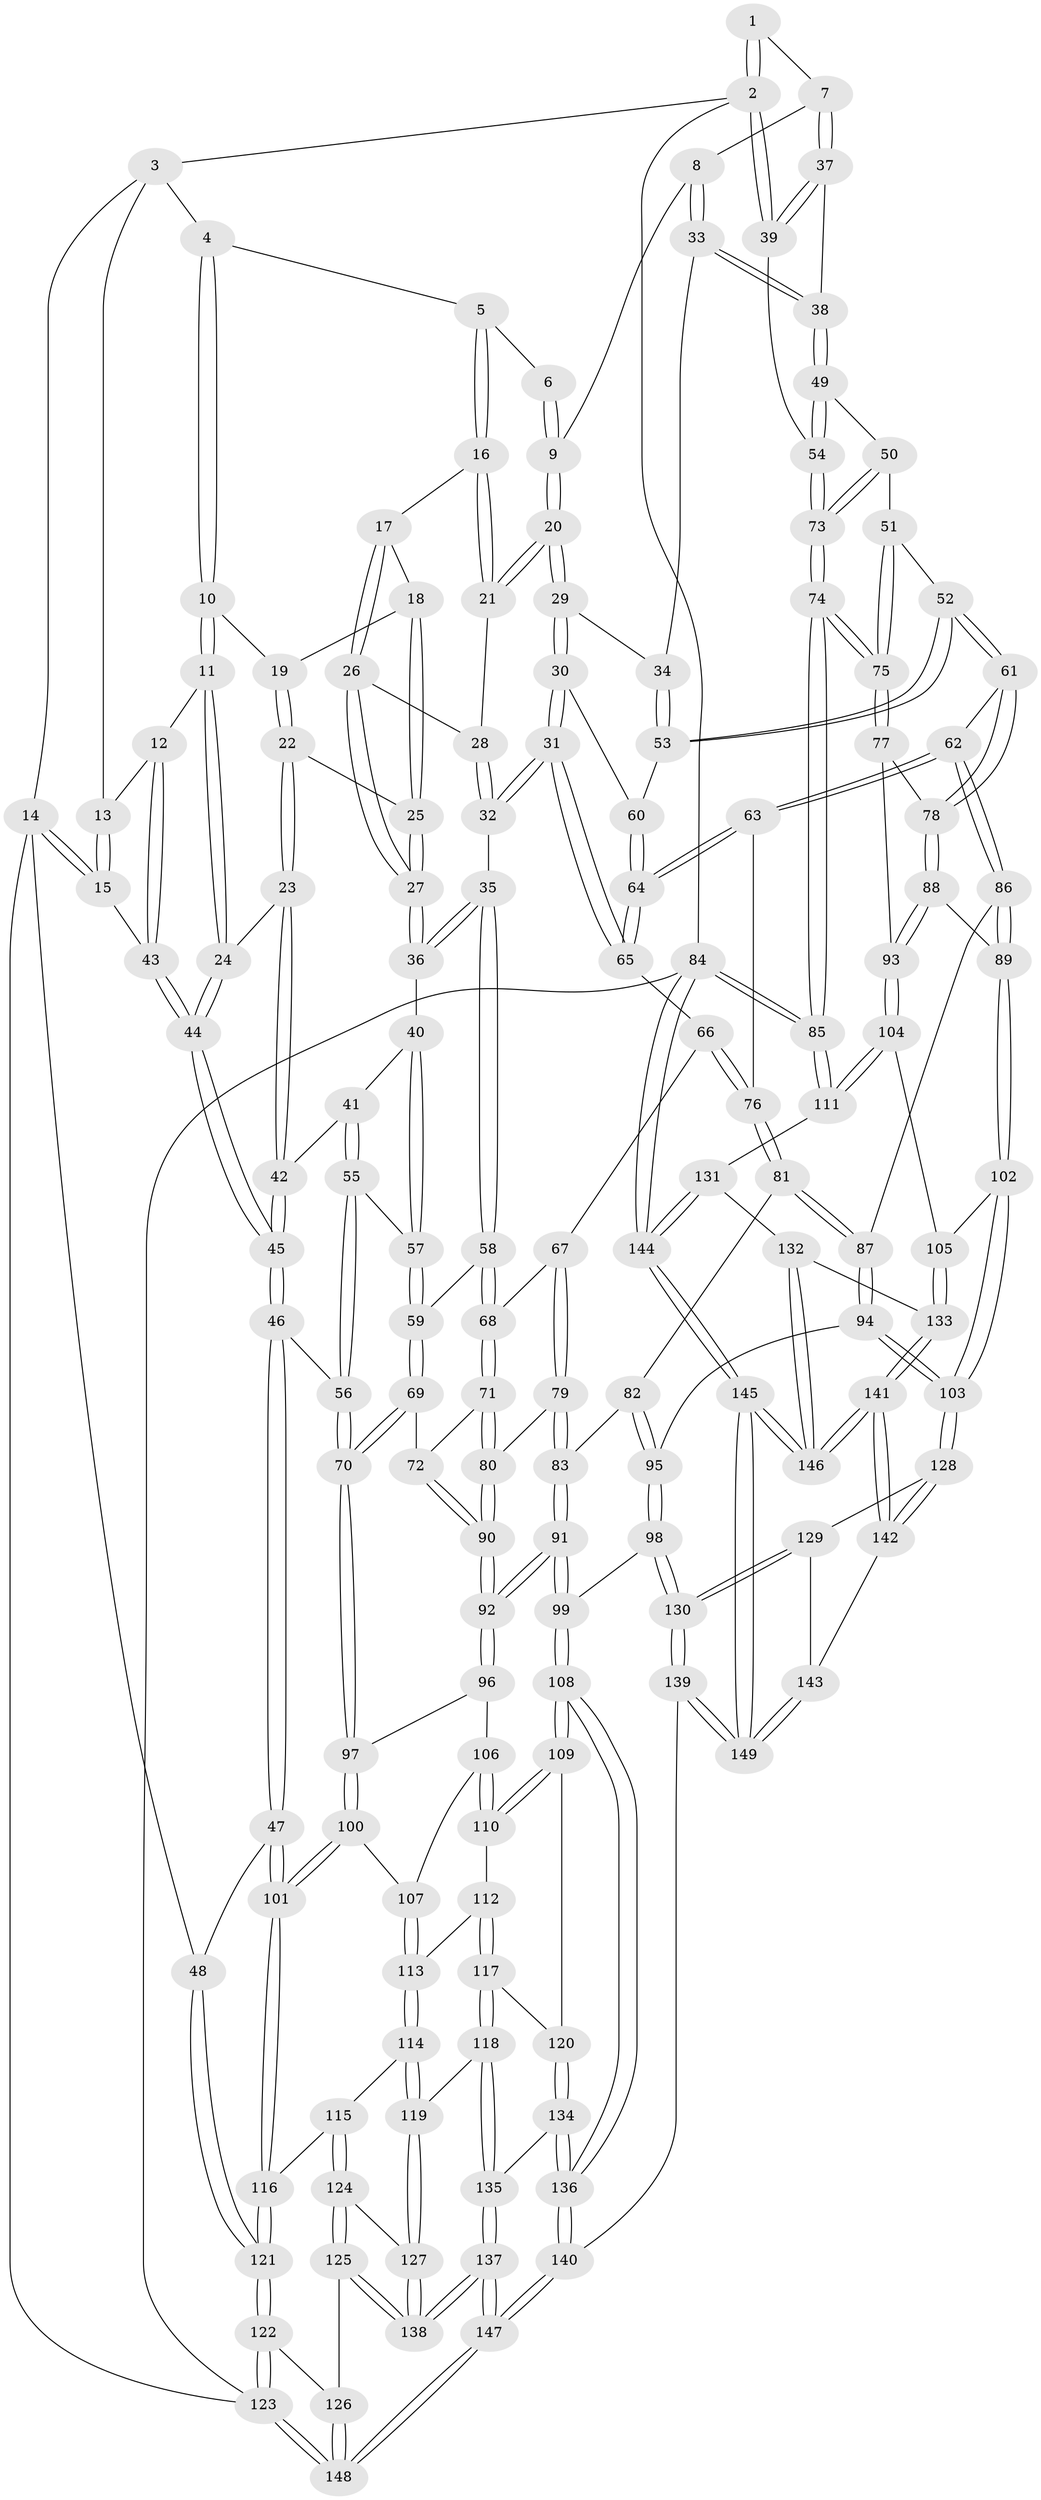 // coarse degree distribution, {7: 0.045454545454545456, 3: 0.29545454545454547, 2: 0.09090909090909091, 4: 0.1590909090909091, 5: 0.1590909090909091, 6: 0.11363636363636363, 1: 0.06818181818181818, 12: 0.022727272727272728, 9: 0.022727272727272728, 8: 0.022727272727272728}
// Generated by graph-tools (version 1.1) at 2025/06/03/04/25 22:06:12]
// undirected, 149 vertices, 369 edges
graph export_dot {
graph [start="1"]
  node [color=gray90,style=filled];
  1 [pos="+0.844476392984316+0"];
  2 [pos="+1+0"];
  3 [pos="+0.15352234613338456+0"];
  4 [pos="+0.24379531998084664+0"];
  5 [pos="+0.43815850389915073+0"];
  6 [pos="+0.6880640773243454+0"];
  7 [pos="+0.8758510220649179+0.1430642808844006"];
  8 [pos="+0.726981978722529+0.12878821450519007"];
  9 [pos="+0.7049478224737783+0.12087772946233484"];
  10 [pos="+0.26854968039654653+0.07158820845083294"];
  11 [pos="+0.16033105189294203+0.17853954275389744"];
  12 [pos="+0.14674095278143354+0.17083211546569457"];
  13 [pos="+0.14564355851244526+0"];
  14 [pos="+0+0.20353347785372344"];
  15 [pos="+0+0.20249069554764634"];
  16 [pos="+0.4410992606432117+0"];
  17 [pos="+0.39989454379733985+0.08148241601275999"];
  18 [pos="+0.3068546500546793+0.1009770319221935"];
  19 [pos="+0.26940180551067483+0.07295973730480958"];
  20 [pos="+0.6572530308053082+0.1613218848292406"];
  21 [pos="+0.5514609847709142+0.12314828648488517"];
  22 [pos="+0.2724006054368294+0.18437138349658033"];
  23 [pos="+0.20689007132980264+0.2137931004074161"];
  24 [pos="+0.1875560378237434+0.20122775250926087"];
  25 [pos="+0.29161894226357193+0.1804317690128469"];
  26 [pos="+0.40184642051878217+0.16102135347032562"];
  27 [pos="+0.37837478567466454+0.186124017102334"];
  28 [pos="+0.4778835105516523+0.18072531421443358"];
  29 [pos="+0.624283384696591+0.2929834895324193"];
  30 [pos="+0.6065738163056331+0.31616547486519836"];
  31 [pos="+0.600584035313943+0.3207201087694647"];
  32 [pos="+0.542833955616257+0.3168885842597535"];
  33 [pos="+0.7965176337430552+0.2956512111420654"];
  34 [pos="+0.7947628243354576+0.29725023055337896"];
  35 [pos="+0.4800810040008952+0.34098808578511197"];
  36 [pos="+0.3830091524026093+0.29112772274501053"];
  37 [pos="+0.8804385282687115+0.14628457819534996"];
  38 [pos="+0.9066115237793961+0.2577288061221264"];
  39 [pos="+1+0"];
  40 [pos="+0.3132543608264731+0.3258852290711735"];
  41 [pos="+0.27109968755606034+0.3113088822084021"];
  42 [pos="+0.22269665386169019+0.2664031427010453"];
  43 [pos="+0.0009550518864650582+0.20541421920772965"];
  44 [pos="+0.08253087597804769+0.3496426719961708"];
  45 [pos="+0.10354742947191169+0.40960415018249596"];
  46 [pos="+0.09667862562720458+0.49317057255953606"];
  47 [pos="+0+0.5470844313084529"];
  48 [pos="+0+0.5571880158674515"];
  49 [pos="+0.920926835232464+0.2697224301959114"];
  50 [pos="+0.9181798530740709+0.4058401169717654"];
  51 [pos="+0.906165394514869+0.42413555454254415"];
  52 [pos="+0.8450120652545461+0.46402977618940155"];
  53 [pos="+0.7904475311661171+0.37473457696027035"];
  54 [pos="+1+0.25285090048200826"];
  55 [pos="+0.21511642309971798+0.40948634016927465"];
  56 [pos="+0.10982167040292444+0.4954074287398029"];
  57 [pos="+0.3238631112450429+0.4073413524063278"];
  58 [pos="+0.45321521137895865+0.40316422014317366"];
  59 [pos="+0.331343643835158+0.42376120817319846"];
  60 [pos="+0.7262336510820525+0.38047222628813215"];
  61 [pos="+0.8332937040033088+0.487128859464904"];
  62 [pos="+0.7395295309105012+0.5092514896702975"];
  63 [pos="+0.7382891947559215+0.5084275164994772"];
  64 [pos="+0.7289405849756221+0.4966842313566549"];
  65 [pos="+0.6130757993575717+0.4055742275967527"];
  66 [pos="+0.5668455119073532+0.4999464538045582"];
  67 [pos="+0.5293531605505+0.5098005677889921"];
  68 [pos="+0.46277108147248336+0.4824110448401804"];
  69 [pos="+0.3069575593890722+0.5379924176666502"];
  70 [pos="+0.2663888159280543+0.5682299687668763"];
  71 [pos="+0.42072745893192176+0.5168104167250319"];
  72 [pos="+0.3851220729673922+0.5334477485736379"];
  73 [pos="+1+0.4024530367250157"];
  74 [pos="+1+0.6875233449787074"];
  75 [pos="+1+0.6710377534850404"];
  76 [pos="+0.5995158897312058+0.5331776950634245"];
  77 [pos="+0.902594495178247+0.5734243130448046"];
  78 [pos="+0.8695574156200087+0.5554457629093447"];
  79 [pos="+0.5186893846392071+0.5645912017942272"];
  80 [pos="+0.48498211602502167+0.5950656221349099"];
  81 [pos="+0.6127062514235633+0.5943650724014318"];
  82 [pos="+0.6071785177872812+0.5988678386348002"];
  83 [pos="+0.5646833653030682+0.6185457289004601"];
  84 [pos="+1+1"];
  85 [pos="+1+0.7052640253193018"];
  86 [pos="+0.7137004616063578+0.5999614597137063"];
  87 [pos="+0.6775087636712182+0.6145647392871729"];
  88 [pos="+0.8400485738043849+0.6054530020210324"];
  89 [pos="+0.7647137262750971+0.6559996849731836"];
  90 [pos="+0.46232233232474274+0.6516364925680966"];
  91 [pos="+0.5029992099630992+0.7267048462899031"];
  92 [pos="+0.4633226879207953+0.6864477252451432"];
  93 [pos="+0.8709025765434226+0.7109096790488559"];
  94 [pos="+0.6236998719803394+0.7741364417245714"];
  95 [pos="+0.6138047281747261+0.7756622596395251"];
  96 [pos="+0.36142135823321775+0.673250154026828"];
  97 [pos="+0.2695397740814567+0.5849731672561604"];
  98 [pos="+0.5825489316596788+0.783839534651673"];
  99 [pos="+0.5205922162891914+0.7668469709879924"];
  100 [pos="+0.21922894587161598+0.7099580725271293"];
  101 [pos="+0.13883290296144496+0.7622223534301673"];
  102 [pos="+0.7842171284295038+0.7837222687424343"];
  103 [pos="+0.7602083612133069+0.7997079283577264"];
  104 [pos="+0.8770200156181901+0.7689562264915324"];
  105 [pos="+0.858277679475476+0.7778015968018271"];
  106 [pos="+0.3463072682087206+0.7175546782541886"];
  107 [pos="+0.25114120855113625+0.7354875012414213"];
  108 [pos="+0.46575836341090004+0.8149498359866313"];
  109 [pos="+0.38327611351963264+0.8277256991299006"];
  110 [pos="+0.34350711793824135+0.7489894004685663"];
  111 [pos="+1+0.7188168221989768"];
  112 [pos="+0.2863113151399665+0.7629658785569109"];
  113 [pos="+0.2595508110735941+0.7455945449563494"];
  114 [pos="+0.2533677812688098+0.8199329253083566"];
  115 [pos="+0.1348740462518149+0.7936167374028339"];
  116 [pos="+0.13338927154165015+0.7898883731129172"];
  117 [pos="+0.3090760560882355+0.8439109672375318"];
  118 [pos="+0.2958470049121204+0.8516097201548116"];
  119 [pos="+0.2956644575268393+0.8516428330983061"];
  120 [pos="+0.3759779386070618+0.8330083213554558"];
  121 [pos="+0+0.8671047918020175"];
  122 [pos="+0+1"];
  123 [pos="+0+1"];
  124 [pos="+0.14241119409769123+0.8599489166946793"];
  125 [pos="+0.1320044014572342+0.9080413962320264"];
  126 [pos="+0.06965857149610495+0.9271339801236319"];
  127 [pos="+0.2650640195639857+0.8775064108229266"];
  128 [pos="+0.7591397456062178+0.822822368268309"];
  129 [pos="+0.6635162702924242+0.9229100902652067"];
  130 [pos="+0.5986517640894575+0.9637999905048744"];
  131 [pos="+0.9739557215766296+0.9036228680782975"];
  132 [pos="+0.9618599543122609+0.9104039164487986"];
  133 [pos="+0.9034268968267218+0.920049466203568"];
  134 [pos="+0.37261673001423884+0.9031934306126849"];
  135 [pos="+0.3221439535400161+0.9370640649359474"];
  136 [pos="+0.4711806953086347+1"];
  137 [pos="+0.260498489106155+1"];
  138 [pos="+0.22387449375412033+1"];
  139 [pos="+0.5497414595607754+1"];
  140 [pos="+0.49342722512773496+1"];
  141 [pos="+0.8722157237213178+0.9815588231036871"];
  142 [pos="+0.7722773236710854+0.9142335772413123"];
  143 [pos="+0.7470826836126774+0.9513202965976537"];
  144 [pos="+1+1"];
  145 [pos="+0.9870851589089081+1"];
  146 [pos="+0.9744261071739645+1"];
  147 [pos="+0.2820730545093707+1"];
  148 [pos="+0.16616582166611715+1"];
  149 [pos="+0.607711248717949+1"];
  1 -- 2;
  1 -- 2;
  1 -- 7;
  2 -- 3;
  2 -- 39;
  2 -- 39;
  2 -- 84;
  3 -- 4;
  3 -- 13;
  3 -- 14;
  4 -- 5;
  4 -- 10;
  4 -- 10;
  5 -- 6;
  5 -- 16;
  5 -- 16;
  6 -- 9;
  6 -- 9;
  7 -- 8;
  7 -- 37;
  7 -- 37;
  8 -- 9;
  8 -- 33;
  8 -- 33;
  9 -- 20;
  9 -- 20;
  10 -- 11;
  10 -- 11;
  10 -- 19;
  11 -- 12;
  11 -- 24;
  11 -- 24;
  12 -- 13;
  12 -- 43;
  12 -- 43;
  13 -- 15;
  13 -- 15;
  14 -- 15;
  14 -- 15;
  14 -- 48;
  14 -- 123;
  15 -- 43;
  16 -- 17;
  16 -- 21;
  16 -- 21;
  17 -- 18;
  17 -- 26;
  17 -- 26;
  18 -- 19;
  18 -- 25;
  18 -- 25;
  19 -- 22;
  19 -- 22;
  20 -- 21;
  20 -- 21;
  20 -- 29;
  20 -- 29;
  21 -- 28;
  22 -- 23;
  22 -- 23;
  22 -- 25;
  23 -- 24;
  23 -- 42;
  23 -- 42;
  24 -- 44;
  24 -- 44;
  25 -- 27;
  25 -- 27;
  26 -- 27;
  26 -- 27;
  26 -- 28;
  27 -- 36;
  27 -- 36;
  28 -- 32;
  28 -- 32;
  29 -- 30;
  29 -- 30;
  29 -- 34;
  30 -- 31;
  30 -- 31;
  30 -- 60;
  31 -- 32;
  31 -- 32;
  31 -- 65;
  31 -- 65;
  32 -- 35;
  33 -- 34;
  33 -- 38;
  33 -- 38;
  34 -- 53;
  34 -- 53;
  35 -- 36;
  35 -- 36;
  35 -- 58;
  35 -- 58;
  36 -- 40;
  37 -- 38;
  37 -- 39;
  37 -- 39;
  38 -- 49;
  38 -- 49;
  39 -- 54;
  40 -- 41;
  40 -- 57;
  40 -- 57;
  41 -- 42;
  41 -- 55;
  41 -- 55;
  42 -- 45;
  42 -- 45;
  43 -- 44;
  43 -- 44;
  44 -- 45;
  44 -- 45;
  45 -- 46;
  45 -- 46;
  46 -- 47;
  46 -- 47;
  46 -- 56;
  47 -- 48;
  47 -- 101;
  47 -- 101;
  48 -- 121;
  48 -- 121;
  49 -- 50;
  49 -- 54;
  49 -- 54;
  50 -- 51;
  50 -- 73;
  50 -- 73;
  51 -- 52;
  51 -- 75;
  51 -- 75;
  52 -- 53;
  52 -- 53;
  52 -- 61;
  52 -- 61;
  53 -- 60;
  54 -- 73;
  54 -- 73;
  55 -- 56;
  55 -- 56;
  55 -- 57;
  56 -- 70;
  56 -- 70;
  57 -- 59;
  57 -- 59;
  58 -- 59;
  58 -- 68;
  58 -- 68;
  59 -- 69;
  59 -- 69;
  60 -- 64;
  60 -- 64;
  61 -- 62;
  61 -- 78;
  61 -- 78;
  62 -- 63;
  62 -- 63;
  62 -- 86;
  62 -- 86;
  63 -- 64;
  63 -- 64;
  63 -- 76;
  64 -- 65;
  64 -- 65;
  65 -- 66;
  66 -- 67;
  66 -- 76;
  66 -- 76;
  67 -- 68;
  67 -- 79;
  67 -- 79;
  68 -- 71;
  68 -- 71;
  69 -- 70;
  69 -- 70;
  69 -- 72;
  70 -- 97;
  70 -- 97;
  71 -- 72;
  71 -- 80;
  71 -- 80;
  72 -- 90;
  72 -- 90;
  73 -- 74;
  73 -- 74;
  74 -- 75;
  74 -- 75;
  74 -- 85;
  74 -- 85;
  75 -- 77;
  75 -- 77;
  76 -- 81;
  76 -- 81;
  77 -- 78;
  77 -- 93;
  78 -- 88;
  78 -- 88;
  79 -- 80;
  79 -- 83;
  79 -- 83;
  80 -- 90;
  80 -- 90;
  81 -- 82;
  81 -- 87;
  81 -- 87;
  82 -- 83;
  82 -- 95;
  82 -- 95;
  83 -- 91;
  83 -- 91;
  84 -- 85;
  84 -- 85;
  84 -- 144;
  84 -- 144;
  84 -- 123;
  85 -- 111;
  85 -- 111;
  86 -- 87;
  86 -- 89;
  86 -- 89;
  87 -- 94;
  87 -- 94;
  88 -- 89;
  88 -- 93;
  88 -- 93;
  89 -- 102;
  89 -- 102;
  90 -- 92;
  90 -- 92;
  91 -- 92;
  91 -- 92;
  91 -- 99;
  91 -- 99;
  92 -- 96;
  92 -- 96;
  93 -- 104;
  93 -- 104;
  94 -- 95;
  94 -- 103;
  94 -- 103;
  95 -- 98;
  95 -- 98;
  96 -- 97;
  96 -- 106;
  97 -- 100;
  97 -- 100;
  98 -- 99;
  98 -- 130;
  98 -- 130;
  99 -- 108;
  99 -- 108;
  100 -- 101;
  100 -- 101;
  100 -- 107;
  101 -- 116;
  101 -- 116;
  102 -- 103;
  102 -- 103;
  102 -- 105;
  103 -- 128;
  103 -- 128;
  104 -- 105;
  104 -- 111;
  104 -- 111;
  105 -- 133;
  105 -- 133;
  106 -- 107;
  106 -- 110;
  106 -- 110;
  107 -- 113;
  107 -- 113;
  108 -- 109;
  108 -- 109;
  108 -- 136;
  108 -- 136;
  109 -- 110;
  109 -- 110;
  109 -- 120;
  110 -- 112;
  111 -- 131;
  112 -- 113;
  112 -- 117;
  112 -- 117;
  113 -- 114;
  113 -- 114;
  114 -- 115;
  114 -- 119;
  114 -- 119;
  115 -- 116;
  115 -- 124;
  115 -- 124;
  116 -- 121;
  116 -- 121;
  117 -- 118;
  117 -- 118;
  117 -- 120;
  118 -- 119;
  118 -- 135;
  118 -- 135;
  119 -- 127;
  119 -- 127;
  120 -- 134;
  120 -- 134;
  121 -- 122;
  121 -- 122;
  122 -- 123;
  122 -- 123;
  122 -- 126;
  123 -- 148;
  123 -- 148;
  124 -- 125;
  124 -- 125;
  124 -- 127;
  125 -- 126;
  125 -- 138;
  125 -- 138;
  126 -- 148;
  126 -- 148;
  127 -- 138;
  127 -- 138;
  128 -- 129;
  128 -- 142;
  128 -- 142;
  129 -- 130;
  129 -- 130;
  129 -- 143;
  130 -- 139;
  130 -- 139;
  131 -- 132;
  131 -- 144;
  131 -- 144;
  132 -- 133;
  132 -- 146;
  132 -- 146;
  133 -- 141;
  133 -- 141;
  134 -- 135;
  134 -- 136;
  134 -- 136;
  135 -- 137;
  135 -- 137;
  136 -- 140;
  136 -- 140;
  137 -- 138;
  137 -- 138;
  137 -- 147;
  137 -- 147;
  139 -- 140;
  139 -- 149;
  139 -- 149;
  140 -- 147;
  140 -- 147;
  141 -- 142;
  141 -- 142;
  141 -- 146;
  141 -- 146;
  142 -- 143;
  143 -- 149;
  143 -- 149;
  144 -- 145;
  144 -- 145;
  145 -- 146;
  145 -- 146;
  145 -- 149;
  145 -- 149;
  147 -- 148;
  147 -- 148;
}
